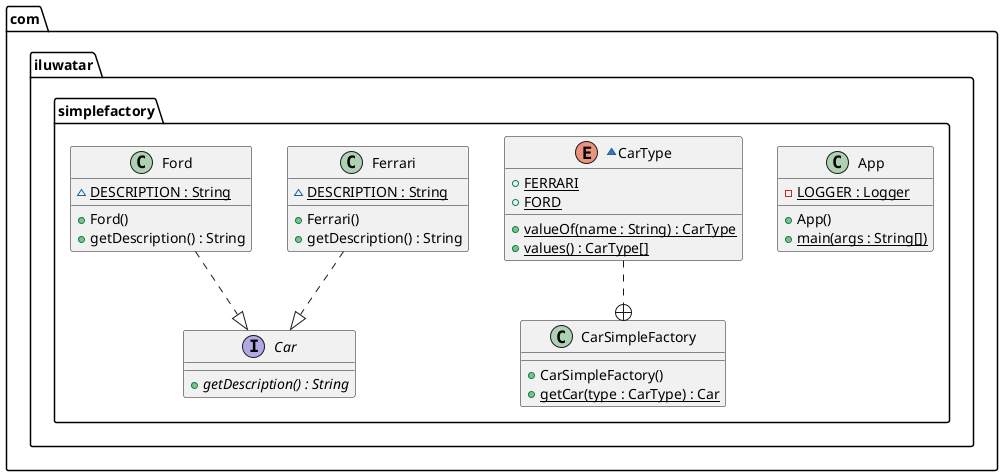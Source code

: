 @startuml
package com.iluwatar.simplefactory {
  class App {
    - LOGGER : Logger {static}
    + App()
    + main(args : String[]) {static}
  }
  interface Car {
    + getDescription() : String {abstract}
  }
  class CarSimpleFactory {
    + CarSimpleFactory()
    + getCar(type : CarType) : Car {static}
  }
  ~enum CarType {
    + FERRARI {static}
    + FORD {static}
    + valueOf(name : String) : CarType {static}
    + values() : CarType[] {static}
  }
  class Ferrari {
    ~ DESCRIPTION : String {static}
    + Ferrari()
    + getDescription() : String
  }
  class Ford {
    ~ DESCRIPTION : String {static}
    + Ford()
    + getDescription() : String
  }
}
CarType ..+ CarSimpleFactory
Ferrari ..|> Car 
Ford ..|> Car 
@enduml